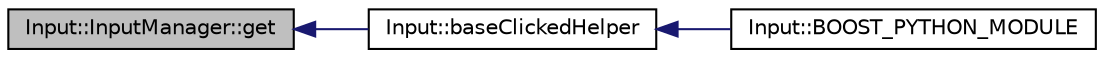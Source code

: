 digraph G
{
  edge [fontname="Helvetica",fontsize="10",labelfontname="Helvetica",labelfontsize="10"];
  node [fontname="Helvetica",fontsize="10",shape=record];
  rankdir="LR";
  Node1 [label="Input::InputManager::get",height=0.2,width=0.4,color="black", fillcolor="grey75", style="filled" fontcolor="black"];
  Node1 -> Node2 [dir="back",color="midnightblue",fontsize="10",style="solid",fontname="Helvetica"];
  Node2 [label="Input::baseClickedHelper",height=0.2,width=0.4,color="black", fillcolor="white", style="filled",URL="$namespace_input.html#a72bbdb9c3d73a44d10edf79147d34749"];
  Node2 -> Node3 [dir="back",color="midnightblue",fontsize="10",style="solid",fontname="Helvetica"];
  Node3 [label="Input::BOOST_PYTHON_MODULE",height=0.2,width=0.4,color="black", fillcolor="white", style="filled",URL="$namespace_input.html#ad9e351daa36dc2f69bdc74e71d7cbe44"];
}
